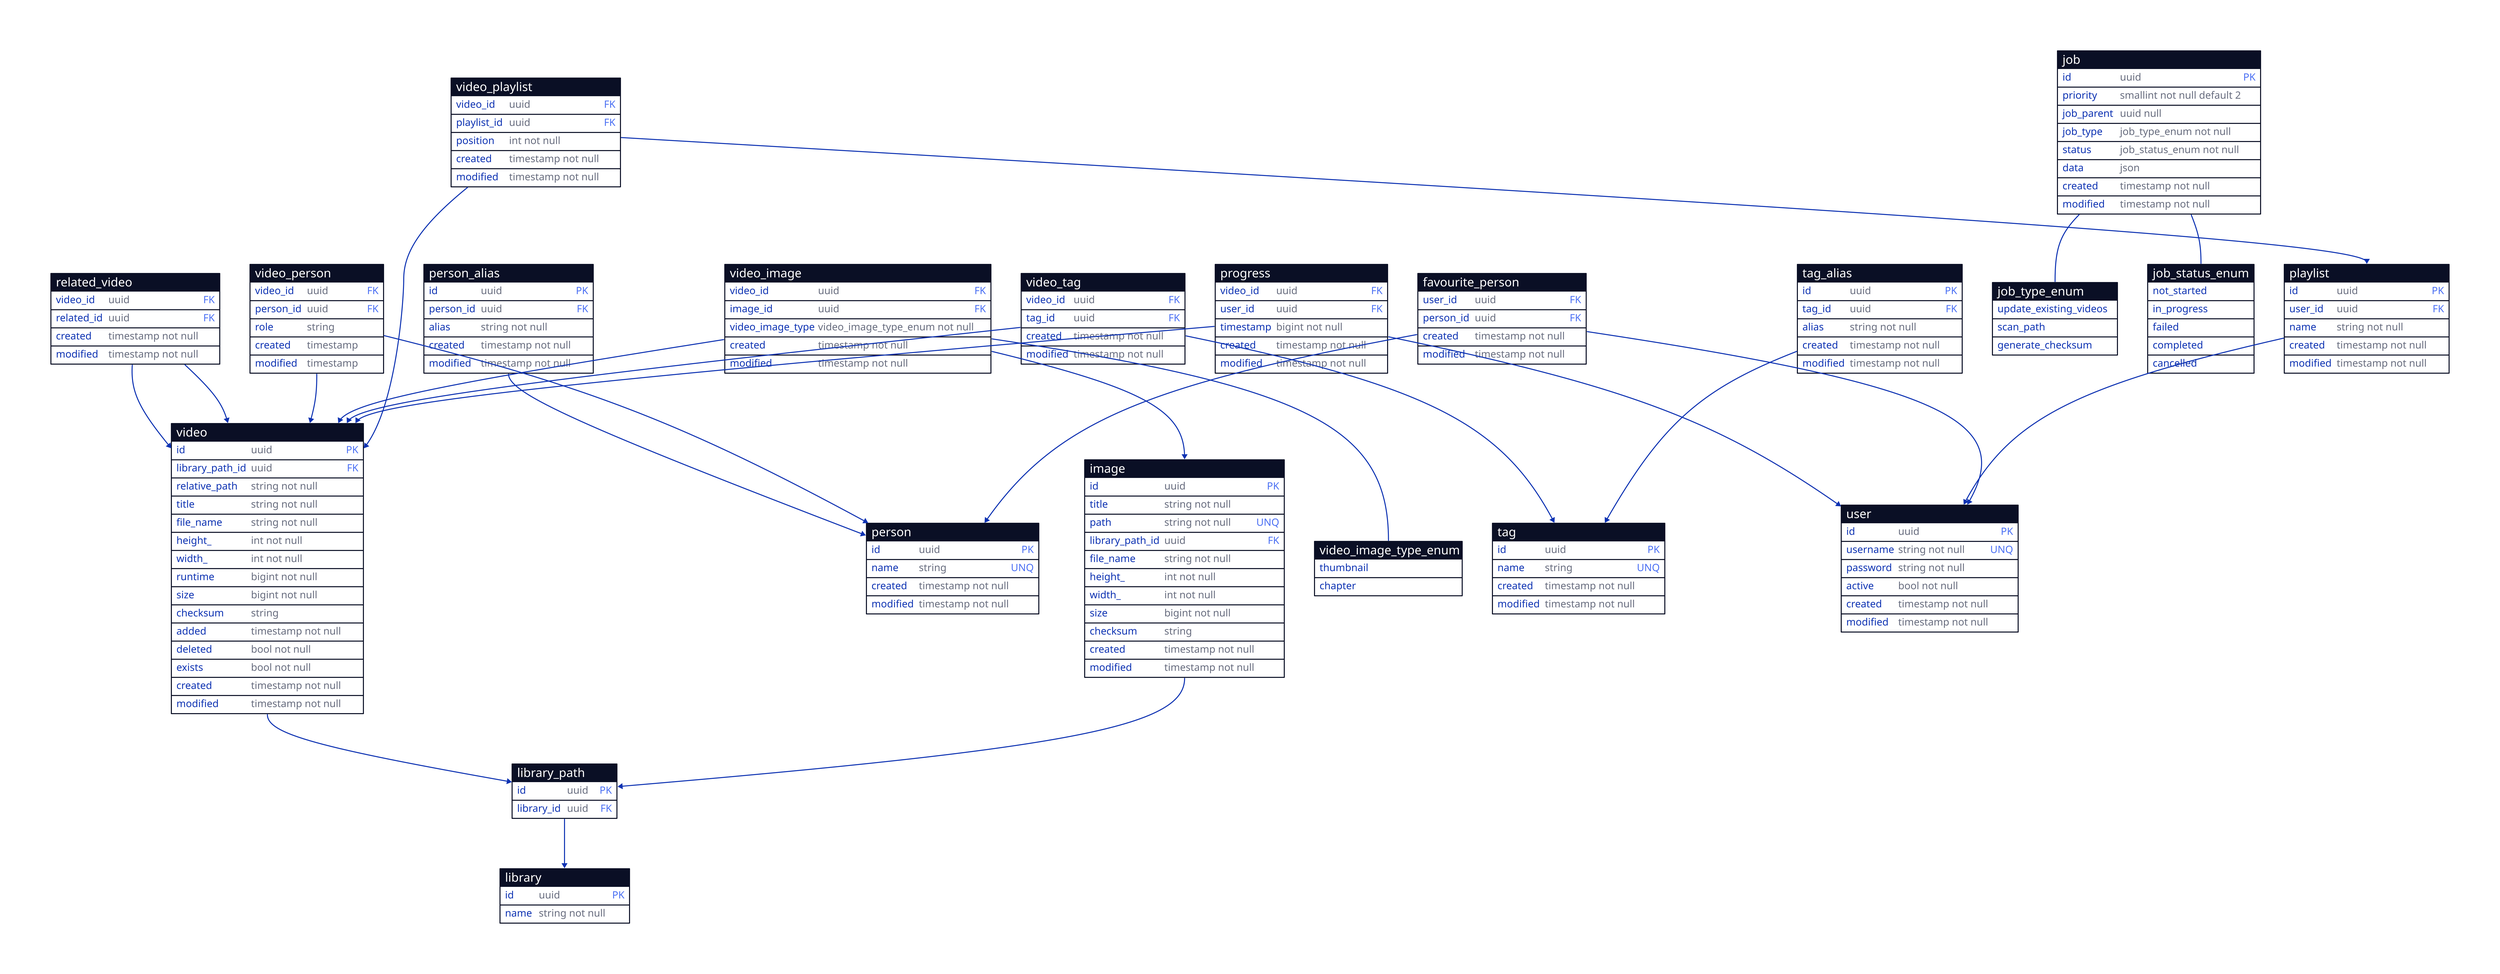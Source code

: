 library: {
  shape: sql_table

  id: uuid {constraint: primary_key}
  name: string not null
}

library_path: {
  shape: sql_table

  id: uuid {constraint: primary_key}
  library_id: uuid {constraint: foreign_key}
}
library_path.library_id -> library.id

video: {
  shape: sql_table

  id: uuid {constraint: primary_key}
  library_path_id: uuid {constraint: foreign_key}
  relative_path: string not null
  title: string not null
  file_name: string not null
  height_: int not null
  width_: int not null
  runtime: bigint not null
  size: bigint not null
  checksum: string
  added: timestamp not null
  deleted: bool not null
  exists: bool not null
  created: timestamp not null
  modified: timestamp not null
}
video.library_path_id -> library_path.id

related_video {
  shape: sql_table

  video_id: uuid {constraint: foreign_key}
  related_id: uuid {constraint: foreign_key}
  created: timestamp not null
  modified: timestamp not null
}
related_video.video_id -> video.id
related_video.related_id -> video.id

person: {
  shape: sql_table

  id: uuid {constraint: primary_key}
  name: string {constraint: unique}
  created: timestamp not null
  modified: timestamp not null
}

person_alias {
  shape: sql_table

  id: uuid {constraint: primary_key}
  person_id: uuid {constraint: foreign_key}
  alias: string not null
  created: timestamp not null
  modified: timestamp not null
}
person_alias.person_id -> person.id

video_person {
  shape: sql_table

  video_id: uuid {constraint: foreign_key}
  person_id: uuid {constraint: foreign_key}
  role: string
  created: timestamp
  modified: timestamp
}
video_person.video_id -> video.id
video_person.person_id -> person.id

image {
  shape: sql_table

  id: uuid {constraint: primary_key}
  title: string not null
  path: string not null {constraint: unique}
  library_path_id: uuid {constraint: foreign_key}
  file_name: string not null
  height_: int not null
  width_: int not null
  size: bigint not null
  checksum: string
  created: timestamp not null
  modified: timestamp not null
}

image.library_path_id -> library_path.id

video_image_type_enum {
  shape: sql_table
  thumbnail
  chapter
}

video_image {
  shape: sql_table

  video_id: uuid {constraint: foreign_key}
  image_id: uuid {constraint: foreign_key}
  video_image_type: video_image_type_enum not null
  created: timestamp not null
  modified: timestamp not null
}
video_image -- video_image_type_enum
video_image.video_id -> video.id
video_image.image_id -> image.id

tag {
  shape: sql_table

  id: uuid {constraint: primary_key}
  name: string {constraint: unique}
  created: timestamp not null
  modified: timestamp not null
}

video_tag {
  shape: sql_table

  video_id: uuid {constraint: foreign_key}
  tag_id: uuid {constraint: foreign_key}
  created: timestamp not null
  modified: timestamp not null
}
video_tag.video_id -> video.id
video_tag.tag_id -> tag.id

tag_alias {
  shape: sql_table
  
  id: uuid {constraint: primary_key}
  tag_id: uuid {constraint: foreign_key}
  alias: string not null
  created: timestamp not null
  modified: timestamp not null
}
tag_alias.tag_id -> tag.id

user: {
  shape: sql_table

  id: uuid {constraint: primary_key}
  username: string not null {constraint: unique}
  password: string not null
  active: bool not null
  created: timestamp not null
  modified: timestamp not null
}

progress {
  shape: sql_table

  video_id: uuid {constraint: foreign_key}
  user_id: uuid {constraint: foreign_key}
  timestamp: bigint not null
  created: timestamp not null
  modified: timestamp not null
}
progress.video_id -> video.id
progress.user_id -> user.id

playlist {
  shape: sql_table

  id: uuid {constraint: primary_key}
  user_id: uuid {constraint: foreign_key}
  name: string not null
  created: timestamp not null
  modified: timestamp not null
}
playlist.user_id -> user.id

video_playlist {
  shape: sql_table

  video_id: uuid {constraint: foreign_key}
  playlist_id: uuid {constraint: foreign_key}
  position: int not null
  created: timestamp not null
  modified: timestamp not null
}
video_playlist.video_id -> video.id
video_playlist.playlist_id -> playlist.id

favourite_person {
  shape: sql_table

  user_id: uuid {constraint: foreign_key}
  person_id: uuid {constraint: foreign_key}
  created: timestamp not null
  modified: timestamp not null
}
favourite_person.user_id -> user.id
favourite_person.person_id -> person.id

job_type_enum: {
  shape: sql_table
  update_existing_videos
  scan_path
  generate_checksum
}

job_status_enum: {
  shape: sql_table
  not_started
  in_progress
  failed
  completed
  cancelled
}

job: {
  shape: sql_table

  id: uuid {constraint: primary_key}
  priority: smallint not null default 2
  job_parent: uuid null
  job_type: job_type_enum not null
  status: job_status_enum not null
  data: json
  created: timestamp not null
  modified: timestamp not null
}
job -- job_type_enum
job -- job_status_enum
